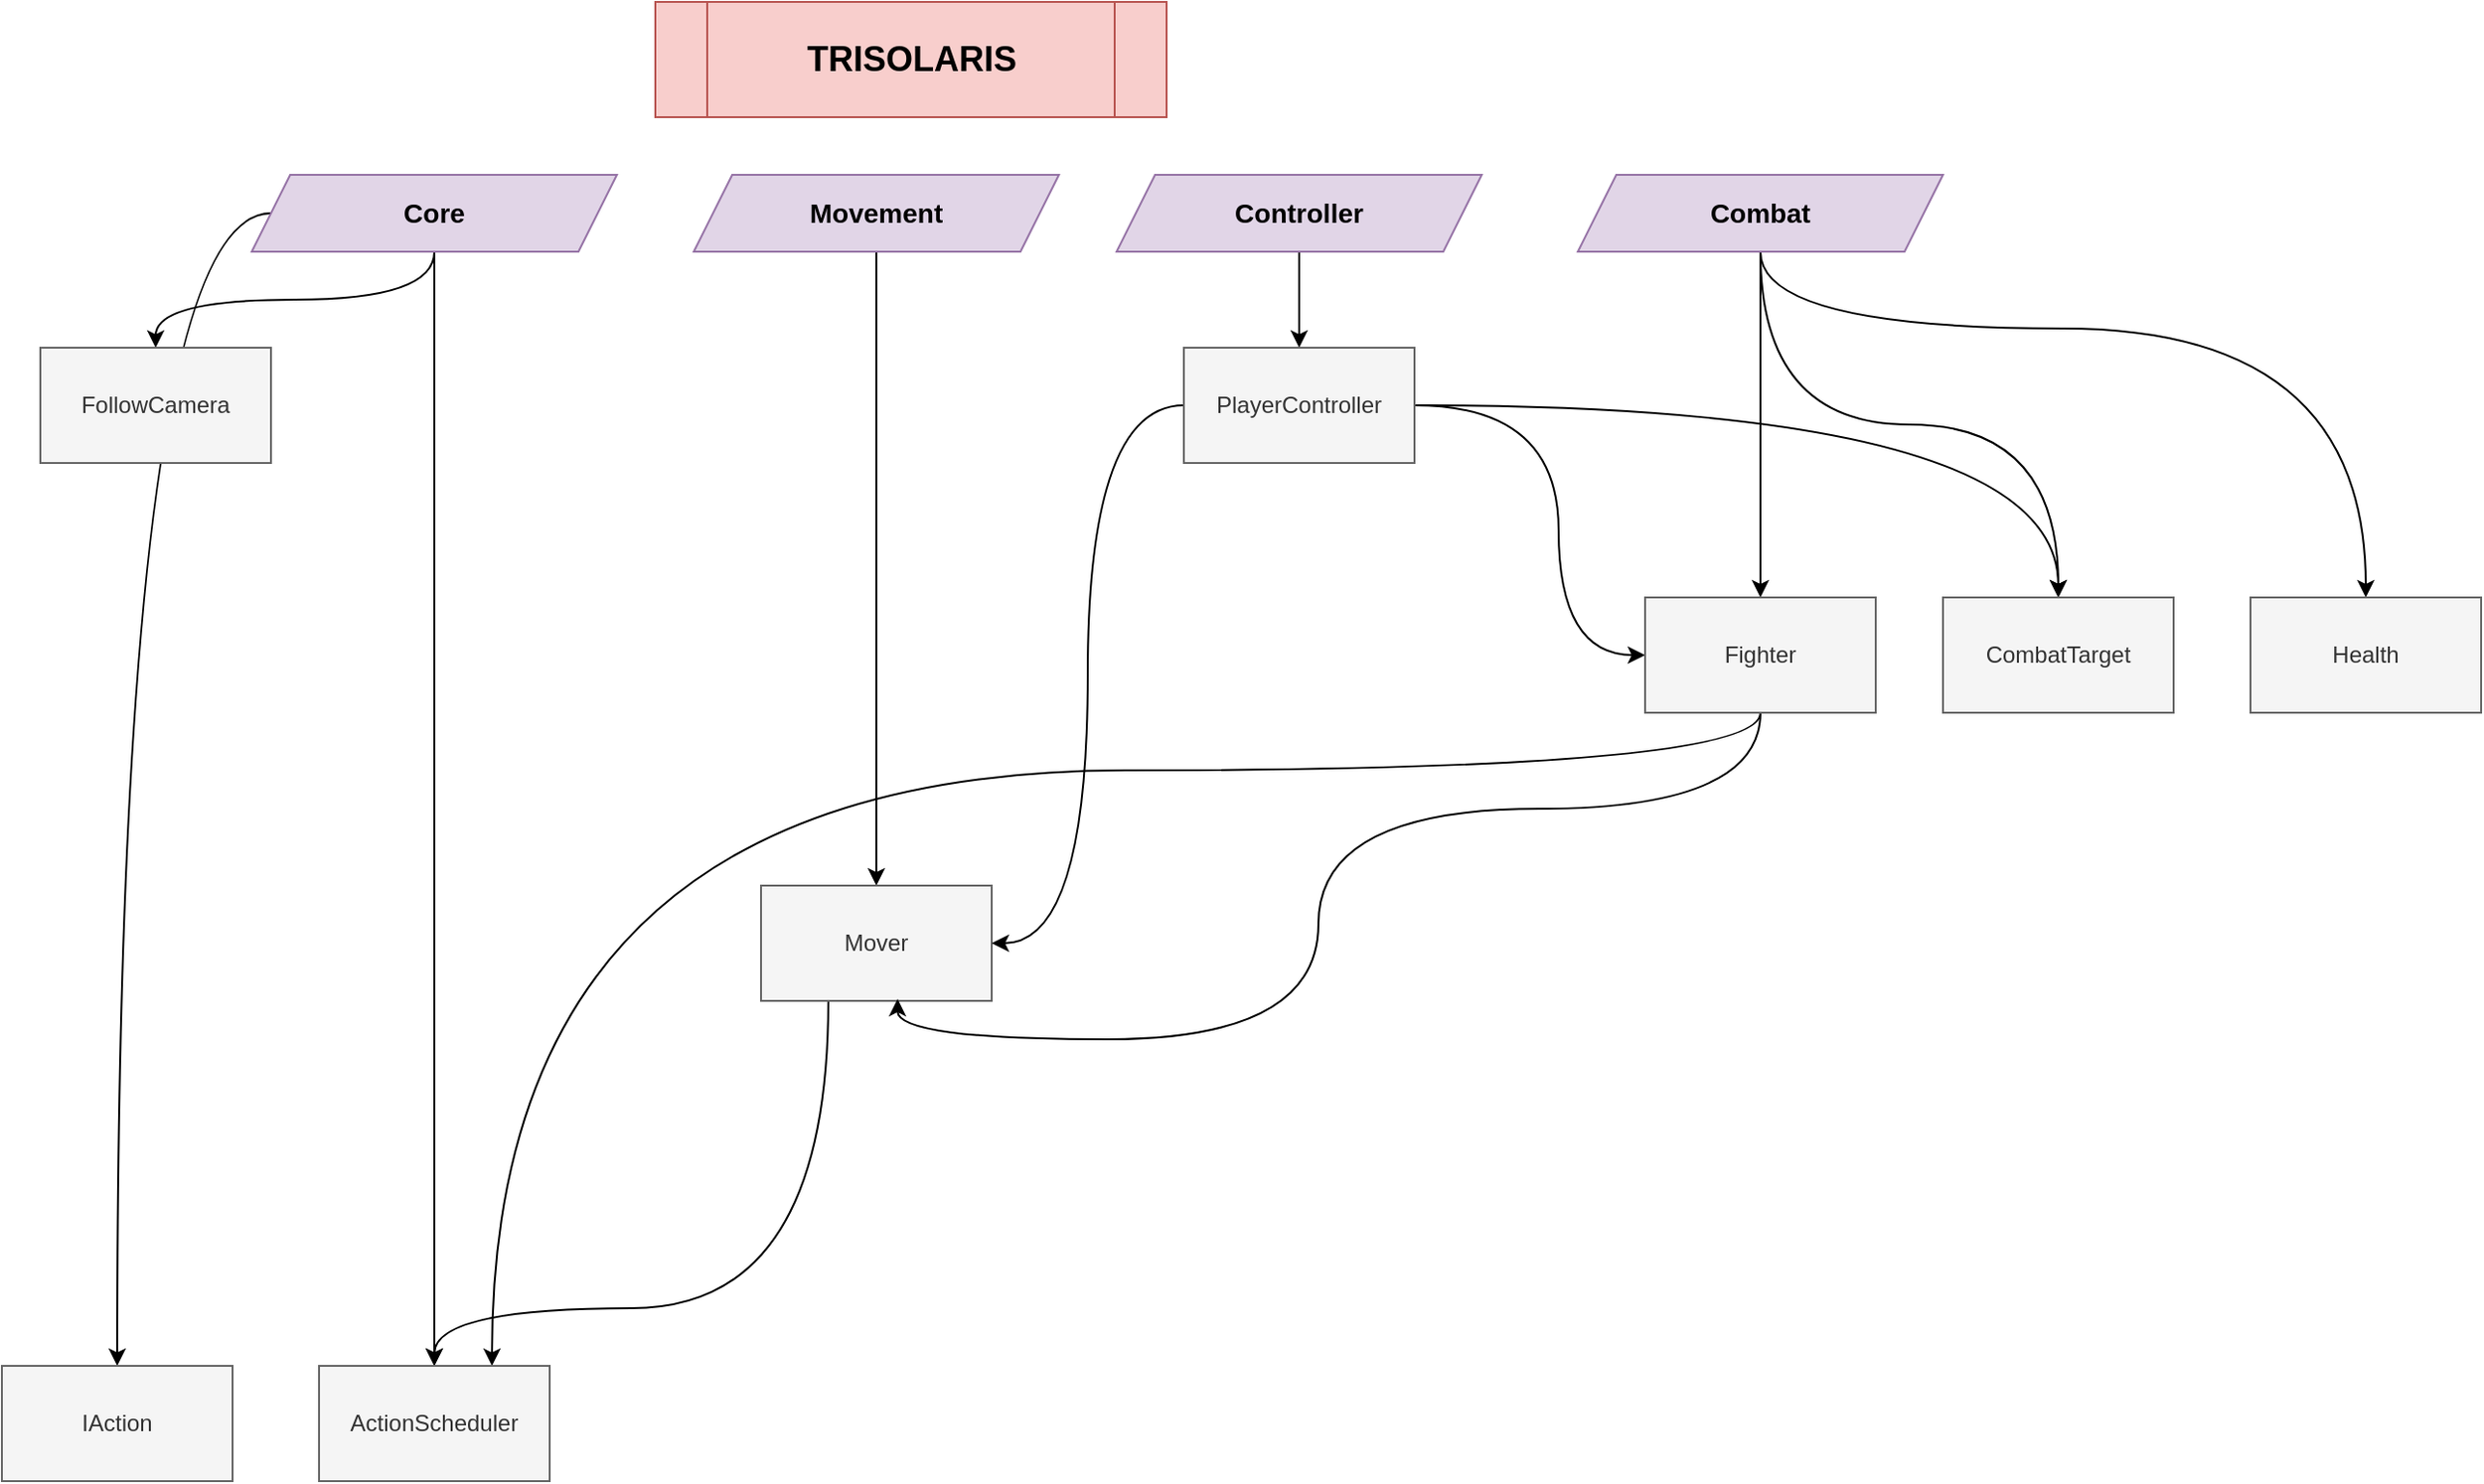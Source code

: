 <mxfile version="17.1.3" type="github">
  <diagram id="HiYSGCFntVZxi6C58XF6" name="Page-1">
    <mxGraphModel dx="2103" dy="1384" grid="1" gridSize="10" guides="1" tooltips="1" connect="1" arrows="1" fold="1" page="1" pageScale="1" pageWidth="827" pageHeight="1169" math="0" shadow="0">
      <root>
        <mxCell id="0" />
        <mxCell id="1" parent="0" />
        <mxCell id="l4zi934gFm5tuDN2r6HE-6" value="" style="edgeStyle=orthogonalEdgeStyle;rounded=0;orthogonalLoop=1;jettySize=auto;html=1;fontFamily=Helvetica;fontSize=12;fontColor=#333333;curved=1;exitX=0.5;exitY=1;exitDx=0;exitDy=0;" parent="1" source="l4zi934gFm5tuDN2r6HE-2" target="l4zi934gFm5tuDN2r6HE-5" edge="1">
          <mxGeometry relative="1" as="geometry" />
        </mxCell>
        <mxCell id="GXGYeMapgsCimOpPUp9B-2" style="edgeStyle=orthogonalEdgeStyle;rounded=0;orthogonalLoop=1;jettySize=auto;html=1;entryX=0.5;entryY=0;entryDx=0;entryDy=0;curved=1;" parent="1" source="l4zi934gFm5tuDN2r6HE-2" target="GXGYeMapgsCimOpPUp9B-1" edge="1">
          <mxGeometry relative="1" as="geometry" />
        </mxCell>
        <mxCell id="wYvE-QZ9LzQKrJIc1Apf-2" style="edgeStyle=orthogonalEdgeStyle;rounded=0;orthogonalLoop=1;jettySize=auto;html=1;entryX=0.5;entryY=0;entryDx=0;entryDy=0;curved=1;" edge="1" parent="1" source="l4zi934gFm5tuDN2r6HE-2" target="wYvE-QZ9LzQKrJIc1Apf-1">
          <mxGeometry relative="1" as="geometry" />
        </mxCell>
        <mxCell id="l4zi934gFm5tuDN2r6HE-2" value="&lt;font style=&quot;font-size: 14px&quot;&gt;&lt;b&gt;Core&lt;/b&gt;&lt;/font&gt;" style="shape=parallelogram;perimeter=parallelogramPerimeter;whiteSpace=wrap;html=1;fixedSize=1;fillColor=#e1d5e7;strokeColor=#9673a6;" parent="1" vertex="1">
          <mxGeometry x="50" y="100" width="190" height="40" as="geometry" />
        </mxCell>
        <mxCell id="l4zi934gFm5tuDN2r6HE-8" value="" style="edgeStyle=orthogonalEdgeStyle;rounded=0;orthogonalLoop=1;jettySize=auto;html=1;fontFamily=Helvetica;fontSize=12;fontColor=#333333;curved=1;" parent="1" source="l4zi934gFm5tuDN2r6HE-3" target="l4zi934gFm5tuDN2r6HE-7" edge="1">
          <mxGeometry relative="1" as="geometry" />
        </mxCell>
        <mxCell id="l4zi934gFm5tuDN2r6HE-3" value="&lt;font style=&quot;font-size: 14px&quot;&gt;&lt;b&gt;Movement&lt;/b&gt;&lt;/font&gt;" style="shape=parallelogram;perimeter=parallelogramPerimeter;whiteSpace=wrap;html=1;fixedSize=1;fillColor=#e1d5e7;strokeColor=#9673a6;" parent="1" vertex="1">
          <mxGeometry x="280" y="100" width="190" height="40" as="geometry" />
        </mxCell>
        <mxCell id="l4zi934gFm5tuDN2r6HE-10" value="" style="edgeStyle=orthogonalEdgeStyle;rounded=0;orthogonalLoop=1;jettySize=auto;html=1;fontFamily=Helvetica;fontSize=12;fontColor=#333333;curved=1;" parent="1" source="l4zi934gFm5tuDN2r6HE-4" target="l4zi934gFm5tuDN2r6HE-9" edge="1">
          <mxGeometry relative="1" as="geometry" />
        </mxCell>
        <mxCell id="l4zi934gFm5tuDN2r6HE-4" value="&lt;font style=&quot;font-size: 14px&quot;&gt;&lt;b&gt;Controller&lt;/b&gt;&lt;/font&gt;" style="shape=parallelogram;perimeter=parallelogramPerimeter;whiteSpace=wrap;html=1;fixedSize=1;fillColor=#e1d5e7;strokeColor=#9673a6;" parent="1" vertex="1">
          <mxGeometry x="500" y="100" width="190" height="40" as="geometry" />
        </mxCell>
        <mxCell id="l4zi934gFm5tuDN2r6HE-5" value="FollowCamera" style="rounded=0;whiteSpace=wrap;html=1;fontFamily=Helvetica;fontSize=12;strokeColor=#666666;fillColor=#f5f5f5;fontColor=#333333;" parent="1" vertex="1">
          <mxGeometry x="-60" y="190" width="120" height="60" as="geometry" />
        </mxCell>
        <mxCell id="GXGYeMapgsCimOpPUp9B-3" style="edgeStyle=orthogonalEdgeStyle;rounded=0;orthogonalLoop=1;jettySize=auto;html=1;entryX=0.5;entryY=0;entryDx=0;entryDy=0;curved=1;" parent="1" source="l4zi934gFm5tuDN2r6HE-7" target="GXGYeMapgsCimOpPUp9B-1" edge="1">
          <mxGeometry relative="1" as="geometry">
            <Array as="points">
              <mxPoint x="350" y="690" />
              <mxPoint x="145" y="690" />
            </Array>
          </mxGeometry>
        </mxCell>
        <mxCell id="l4zi934gFm5tuDN2r6HE-7" value="Mover" style="rounded=0;whiteSpace=wrap;html=1;fontFamily=Helvetica;fontSize=12;strokeColor=#666666;fillColor=#f5f5f5;fontColor=#333333;" parent="1" vertex="1">
          <mxGeometry x="315" y="470" width="120" height="60" as="geometry" />
        </mxCell>
        <mxCell id="l4zi934gFm5tuDN2r6HE-13" style="edgeStyle=orthogonalEdgeStyle;rounded=0;orthogonalLoop=1;jettySize=auto;html=1;fontFamily=Helvetica;fontSize=18;fontColor=#333333;curved=1;entryX=1;entryY=0.5;entryDx=0;entryDy=0;" parent="1" source="l4zi934gFm5tuDN2r6HE-9" target="l4zi934gFm5tuDN2r6HE-7" edge="1">
          <mxGeometry relative="1" as="geometry">
            <mxPoint x="460" y="450" as="targetPoint" />
          </mxGeometry>
        </mxCell>
        <mxCell id="l4zi934gFm5tuDN2r6HE-19" style="edgeStyle=orthogonalEdgeStyle;rounded=0;orthogonalLoop=1;jettySize=auto;html=1;entryX=0;entryY=0.5;entryDx=0;entryDy=0;fontFamily=Helvetica;fontSize=18;fontColor=#333333;curved=1;" parent="1" source="l4zi934gFm5tuDN2r6HE-9" target="l4zi934gFm5tuDN2r6HE-15" edge="1">
          <mxGeometry relative="1" as="geometry">
            <Array as="points">
              <mxPoint x="730" y="220" />
              <mxPoint x="730" y="350" />
            </Array>
          </mxGeometry>
        </mxCell>
        <mxCell id="l4zi934gFm5tuDN2r6HE-20" style="edgeStyle=orthogonalEdgeStyle;rounded=0;orthogonalLoop=1;jettySize=auto;html=1;fontFamily=Helvetica;fontSize=18;fontColor=#333333;curved=1;" parent="1" source="l4zi934gFm5tuDN2r6HE-9" target="l4zi934gFm5tuDN2r6HE-17" edge="1">
          <mxGeometry relative="1" as="geometry" />
        </mxCell>
        <mxCell id="l4zi934gFm5tuDN2r6HE-9" value="PlayerController" style="rounded=0;whiteSpace=wrap;html=1;fontFamily=Helvetica;fontSize=12;strokeColor=#666666;fillColor=#f5f5f5;fontColor=#333333;" parent="1" vertex="1">
          <mxGeometry x="535" y="190" width="120" height="60" as="geometry" />
        </mxCell>
        <mxCell id="l4zi934gFm5tuDN2r6HE-12" value="&lt;b style=&quot;font-size: 12px&quot;&gt;&lt;font style=&quot;font-size: 18px&quot;&gt;TRISOLARIS&lt;/font&gt;&lt;/b&gt;" style="shape=process;whiteSpace=wrap;html=1;backgroundOutline=1;rounded=0;fontFamily=Helvetica;fontSize=18;strokeColor=#b85450;fillColor=#f8cecc;" parent="1" vertex="1">
          <mxGeometry x="260" y="10" width="266" height="60" as="geometry" />
        </mxCell>
        <mxCell id="l4zi934gFm5tuDN2r6HE-16" value="" style="edgeStyle=orthogonalEdgeStyle;rounded=0;orthogonalLoop=1;jettySize=auto;html=1;fontFamily=Helvetica;fontSize=18;fontColor=#333333;curved=1;" parent="1" source="l4zi934gFm5tuDN2r6HE-14" target="l4zi934gFm5tuDN2r6HE-15" edge="1">
          <mxGeometry relative="1" as="geometry" />
        </mxCell>
        <mxCell id="l4zi934gFm5tuDN2r6HE-18" style="edgeStyle=orthogonalEdgeStyle;rounded=0;orthogonalLoop=1;jettySize=auto;html=1;entryX=0.5;entryY=0;entryDx=0;entryDy=0;fontFamily=Helvetica;fontSize=18;fontColor=#333333;curved=1;" parent="1" source="l4zi934gFm5tuDN2r6HE-14" target="l4zi934gFm5tuDN2r6HE-17" edge="1">
          <mxGeometry relative="1" as="geometry" />
        </mxCell>
        <mxCell id="wYvE-QZ9LzQKrJIc1Apf-5" style="edgeStyle=orthogonalEdgeStyle;curved=1;rounded=0;orthogonalLoop=1;jettySize=auto;html=1;entryX=0.5;entryY=0;entryDx=0;entryDy=0;" edge="1" parent="1" source="l4zi934gFm5tuDN2r6HE-14" target="wYvE-QZ9LzQKrJIc1Apf-4">
          <mxGeometry relative="1" as="geometry">
            <Array as="points">
              <mxPoint x="835" y="180" />
              <mxPoint x="1150" y="180" />
            </Array>
          </mxGeometry>
        </mxCell>
        <mxCell id="l4zi934gFm5tuDN2r6HE-14" value="&lt;font style=&quot;font-size: 14px&quot;&gt;&lt;b&gt;Combat&lt;/b&gt;&lt;/font&gt;" style="shape=parallelogram;perimeter=parallelogramPerimeter;whiteSpace=wrap;html=1;fixedSize=1;fillColor=#e1d5e7;strokeColor=#9673a6;" parent="1" vertex="1">
          <mxGeometry x="740" y="100" width="190" height="40" as="geometry" />
        </mxCell>
        <mxCell id="GXGYeMapgsCimOpPUp9B-4" style="edgeStyle=orthogonalEdgeStyle;curved=1;rounded=0;orthogonalLoop=1;jettySize=auto;html=1;entryX=0.75;entryY=0;entryDx=0;entryDy=0;" parent="1" source="l4zi934gFm5tuDN2r6HE-15" target="GXGYeMapgsCimOpPUp9B-1" edge="1">
          <mxGeometry relative="1" as="geometry">
            <Array as="points">
              <mxPoint x="835" y="410" />
              <mxPoint x="175" y="410" />
            </Array>
          </mxGeometry>
        </mxCell>
        <mxCell id="wYvE-QZ9LzQKrJIc1Apf-3" style="edgeStyle=orthogonalEdgeStyle;curved=1;rounded=0;orthogonalLoop=1;jettySize=auto;html=1;entryX=0.592;entryY=0.983;entryDx=0;entryDy=0;entryPerimeter=0;" edge="1" parent="1" source="l4zi934gFm5tuDN2r6HE-15" target="l4zi934gFm5tuDN2r6HE-7">
          <mxGeometry relative="1" as="geometry">
            <Array as="points">
              <mxPoint x="835" y="430" />
              <mxPoint x="605" y="430" />
              <mxPoint x="605" y="550" />
              <mxPoint x="386" y="550" />
            </Array>
          </mxGeometry>
        </mxCell>
        <mxCell id="l4zi934gFm5tuDN2r6HE-15" value="Fighter" style="rounded=0;whiteSpace=wrap;html=1;fontFamily=Helvetica;fontSize=12;strokeColor=#666666;fillColor=#f5f5f5;fontColor=#333333;" parent="1" vertex="1">
          <mxGeometry x="775" y="320" width="120" height="60" as="geometry" />
        </mxCell>
        <mxCell id="l4zi934gFm5tuDN2r6HE-17" value="CombatTarget" style="rounded=0;whiteSpace=wrap;html=1;fontFamily=Helvetica;fontSize=12;strokeColor=#666666;fillColor=#f5f5f5;fontColor=#333333;" parent="1" vertex="1">
          <mxGeometry x="930" y="320" width="120" height="60" as="geometry" />
        </mxCell>
        <mxCell id="GXGYeMapgsCimOpPUp9B-1" value="ActionScheduler" style="rounded=0;whiteSpace=wrap;html=1;fontFamily=Helvetica;fontSize=12;strokeColor=#666666;fillColor=#f5f5f5;fontColor=#333333;" parent="1" vertex="1">
          <mxGeometry x="85" y="720" width="120" height="60" as="geometry" />
        </mxCell>
        <mxCell id="wYvE-QZ9LzQKrJIc1Apf-1" value="IAction" style="rounded=0;whiteSpace=wrap;html=1;fontFamily=Helvetica;fontSize=12;strokeColor=#666666;fillColor=#f5f5f5;fontColor=#333333;" vertex="1" parent="1">
          <mxGeometry x="-80" y="720" width="120" height="60" as="geometry" />
        </mxCell>
        <mxCell id="wYvE-QZ9LzQKrJIc1Apf-4" value="Health" style="rounded=0;whiteSpace=wrap;html=1;fontFamily=Helvetica;fontSize=12;strokeColor=#666666;fillColor=#f5f5f5;fontColor=#333333;" vertex="1" parent="1">
          <mxGeometry x="1090" y="320" width="120" height="60" as="geometry" />
        </mxCell>
      </root>
    </mxGraphModel>
  </diagram>
</mxfile>
